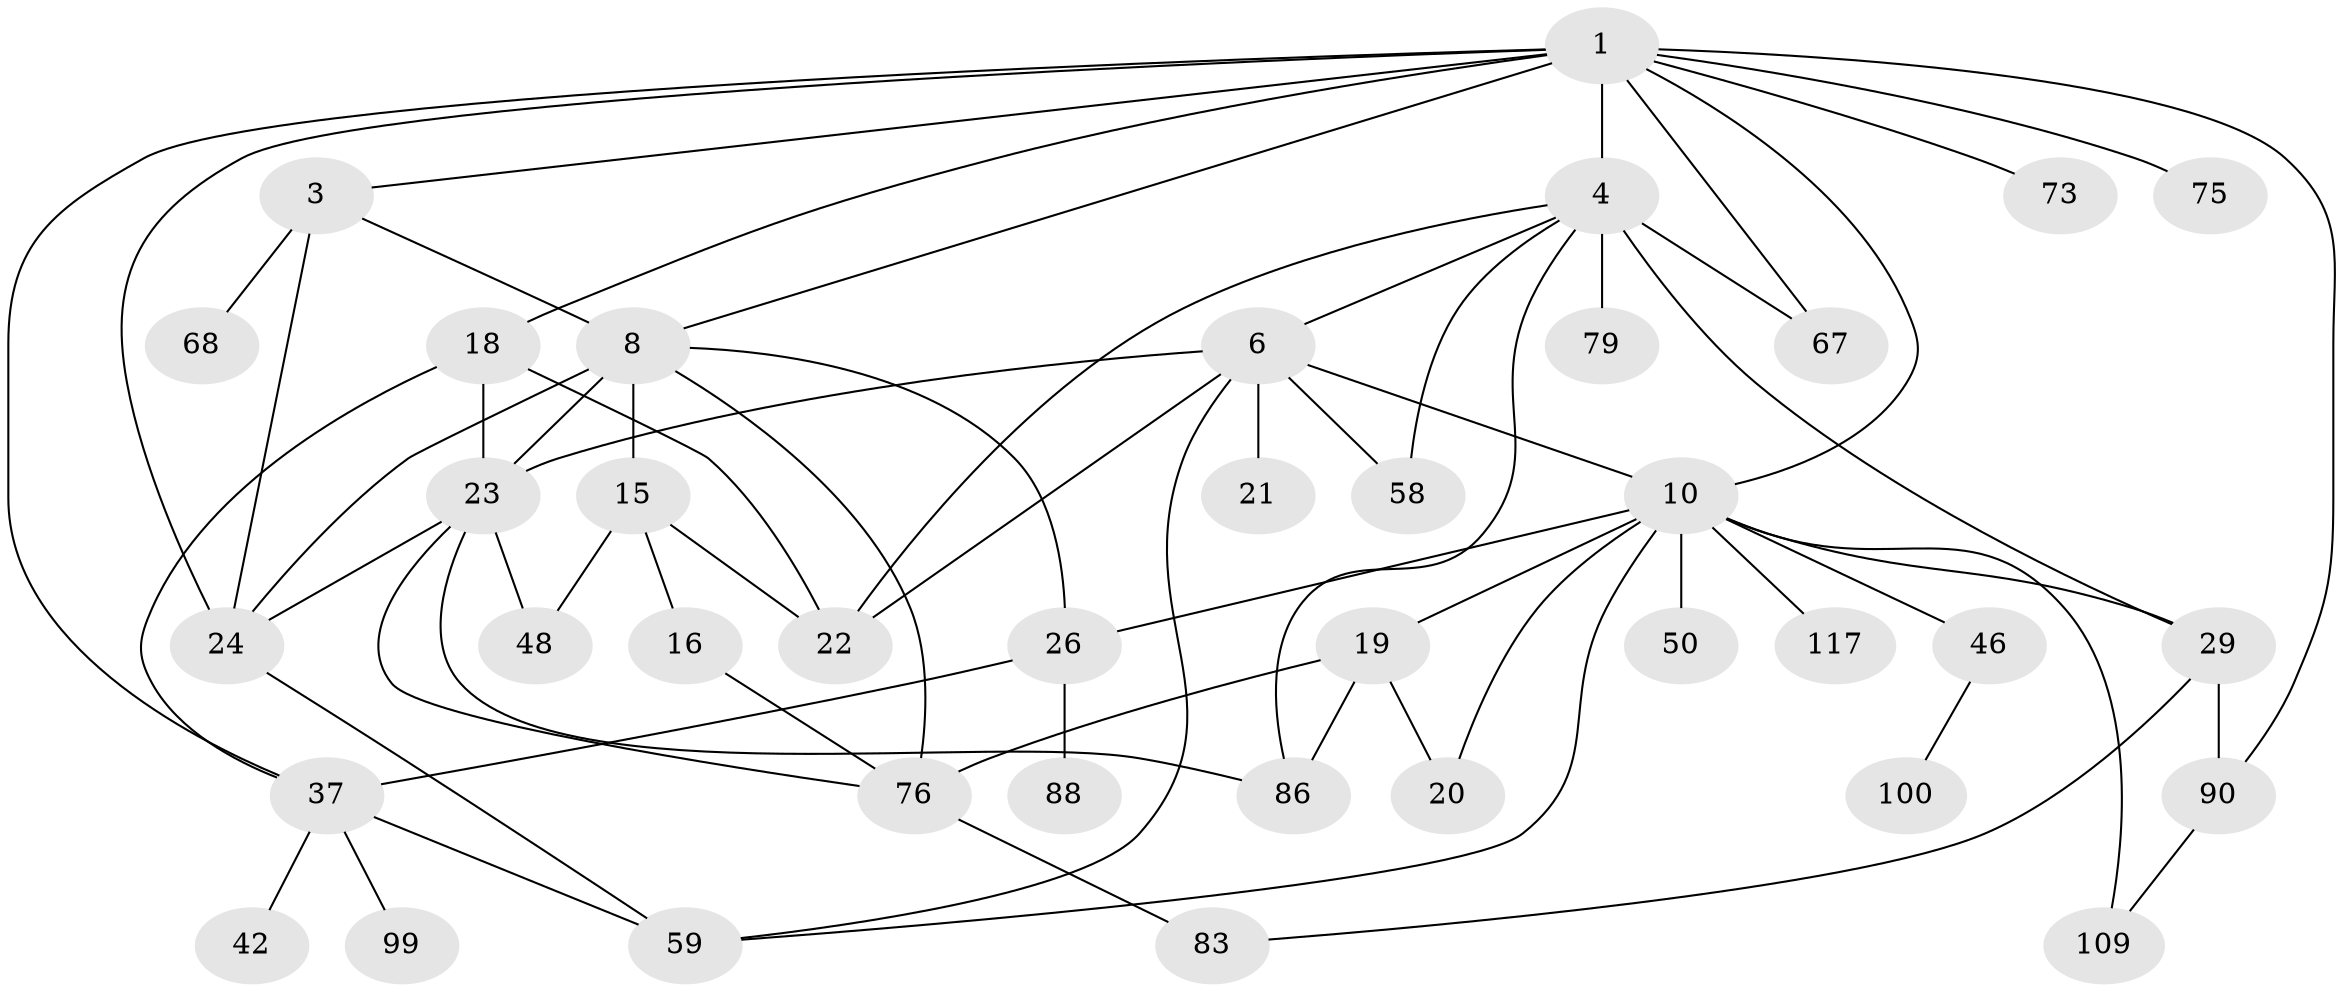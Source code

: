 // original degree distribution, {5: 0.05426356589147287, 9: 0.007751937984496124, 4: 0.10852713178294573, 3: 0.2248062015503876, 6: 0.023255813953488372, 8: 0.007751937984496124, 2: 0.2713178294573643, 1: 0.29457364341085274, 7: 0.007751937984496124}
// Generated by graph-tools (version 1.1) at 2025/17/03/04/25 18:17:11]
// undirected, 38 vertices, 66 edges
graph export_dot {
graph [start="1"]
  node [color=gray90,style=filled];
  1 [super="+2+5+129+14"];
  3 [super="+54+121+13"];
  4 [super="+35"];
  6 [super="+44+7"];
  8 [super="+104+9"];
  10 [super="+11+85+30+38+12"];
  15 [super="+17"];
  16 [super="+78"];
  18 [super="+82"];
  19 [super="+32"];
  20 [super="+25"];
  21;
  22 [super="+28"];
  23 [super="+45+80"];
  24 [super="+47+33+36"];
  26 [super="+66+34"];
  29 [super="+57+31"];
  37 [super="+41+65+127"];
  42 [super="+77+43"];
  46 [super="+89"];
  48 [super="+123"];
  50;
  58;
  59 [super="+62"];
  67 [super="+71+101"];
  68 [super="+106"];
  73 [super="+126+95"];
  75;
  76;
  79;
  83 [super="+110"];
  86 [super="+91"];
  88;
  90 [super="+108"];
  99;
  100;
  109;
  117;
  1 -- 18;
  1 -- 3;
  1 -- 4 [weight=2];
  1 -- 37;
  1 -- 8;
  1 -- 75;
  1 -- 24;
  1 -- 90;
  1 -- 67;
  1 -- 10 [weight=2];
  1 -- 73;
  3 -- 8;
  3 -- 68;
  3 -- 24 [weight=2];
  4 -- 6;
  4 -- 67 [weight=2];
  4 -- 79;
  4 -- 86;
  4 -- 58;
  4 -- 29;
  4 -- 22;
  6 -- 10;
  6 -- 21;
  6 -- 23;
  6 -- 22;
  6 -- 58;
  6 -- 59;
  8 -- 15;
  8 -- 76;
  8 -- 26;
  8 -- 23;
  8 -- 24;
  10 -- 19;
  10 -- 29;
  10 -- 50;
  10 -- 26;
  10 -- 109 [weight=2];
  10 -- 59;
  10 -- 117;
  10 -- 20;
  10 -- 46 [weight=2];
  15 -- 16;
  15 -- 48;
  15 -- 22;
  16 -- 76;
  18 -- 37;
  18 -- 23;
  18 -- 22;
  19 -- 20;
  19 -- 76;
  19 -- 86;
  23 -- 76;
  23 -- 48;
  23 -- 86;
  23 -- 24;
  24 -- 59;
  26 -- 88;
  26 -- 37;
  29 -- 90;
  29 -- 83;
  37 -- 99;
  37 -- 42;
  37 -- 59;
  46 -- 100;
  76 -- 83;
  90 -- 109;
}
